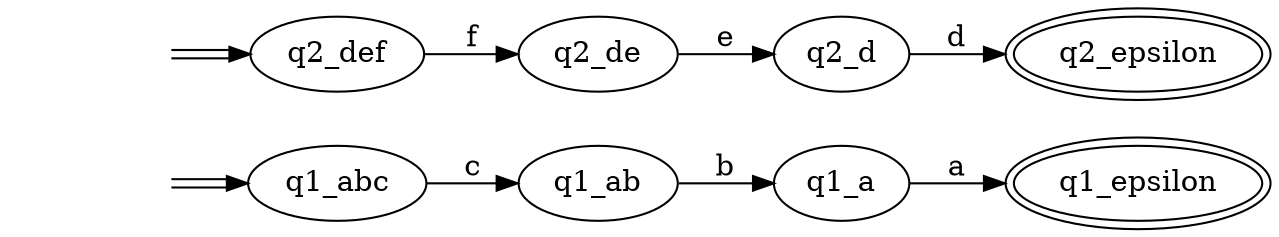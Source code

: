 digraph Automaton { 
  rankdir = LR
  0 [label="q1_epsilon",peripheries=2];  1 [label="q1_a"];  2 [label="q1_ab"];  3 [label="q1_abc"];  4 [label="q2_epsilon",peripheries=2];  5 [label="q2_d"];  6 [label="q2_de"];  7 [label="q2_def"];  start3 [style=invis]
  start3 -> 3[color="black:white:black"]
  start7 [style=invis]
  start7 -> 7[color="black:white:black"]
  1 -> 0 [label = "a" ]
  2 -> 1 [label = "b" ]
  3 -> 2 [label = "c" ]
  5 -> 4 [label = "d" ]
  6 -> 5 [label = "e" ]
  7 -> 6 [label = "f" ]
}

